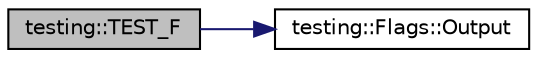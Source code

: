digraph "testing::TEST_F"
{
  edge [fontname="Helvetica",fontsize="10",labelfontname="Helvetica",labelfontsize="10"];
  node [fontname="Helvetica",fontsize="10",shape=record];
  rankdir="LR";
  Node1670 [label="testing::TEST_F",height=0.2,width=0.4,color="black", fillcolor="grey75", style="filled", fontcolor="black"];
  Node1670 -> Node1671 [color="midnightblue",fontsize="10",style="solid",fontname="Helvetica"];
  Node1671 [label="testing::Flags::Output",height=0.2,width=0.4,color="black", fillcolor="white", style="filled",URL="$da/d96/structtesting_1_1_flags.html#a507916734a6d7ff2dd02891d7849f2d3"];
}
